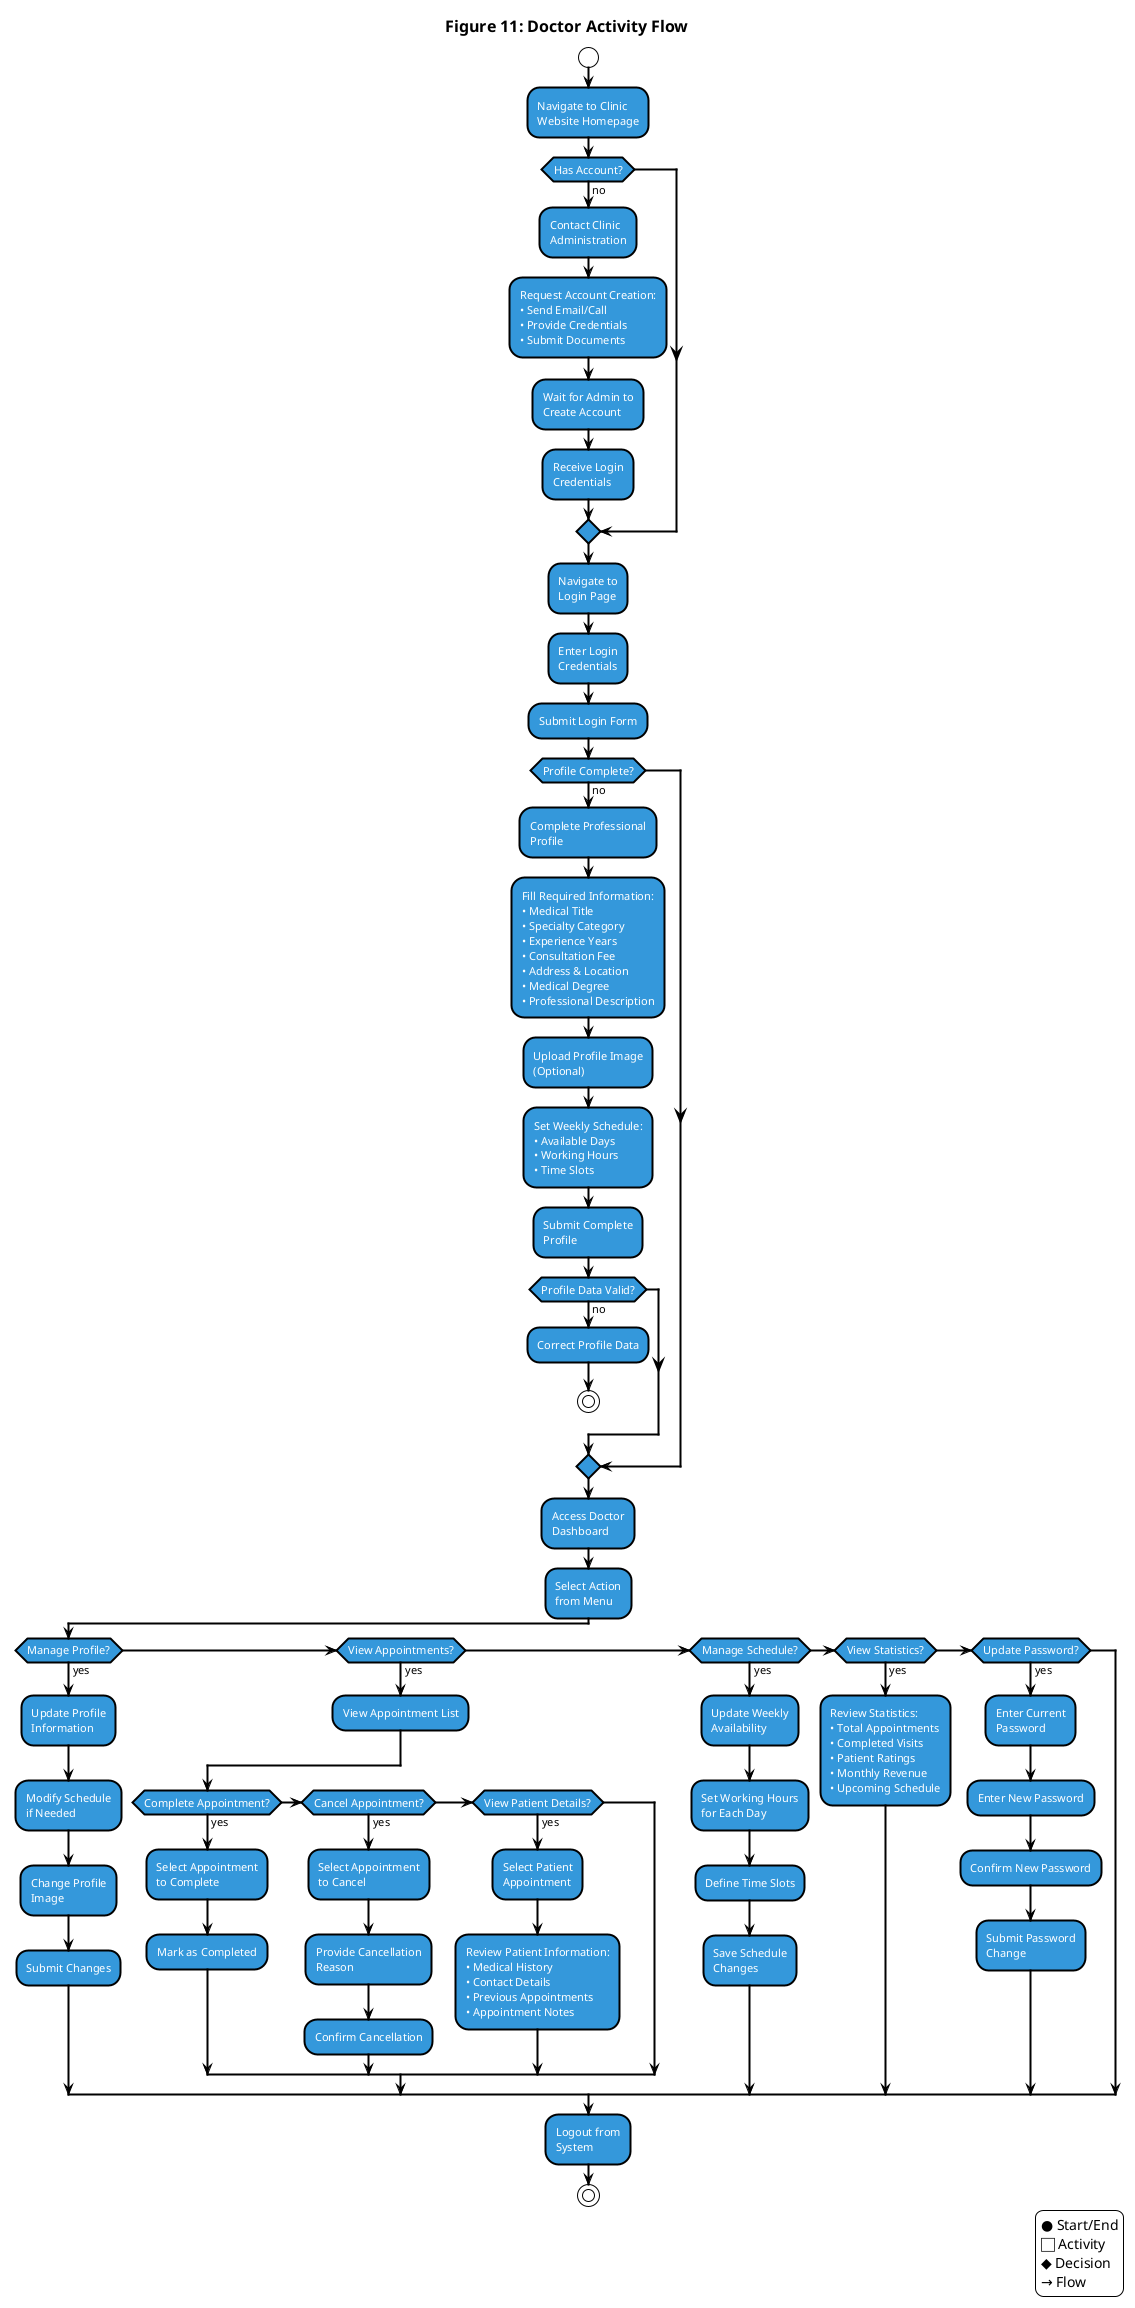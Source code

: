 @startuml Doctor_Activity_Diagrams
!theme plain
skinparam backgroundColor white
skinparam activityBorderColor black
skinparam activityBackgroundColor #3498db
skinparam startColor black
skinparam endColor black
skinparam decisionBorderColor black
skinparam decisionBackgroundColor white
skinparam arrowColor black
skinparam activityFontColor white
skinparam decisionFontColor black
skinparam activityFontSize 11
skinparam decisionFontSize 10
skinparam titleFontSize 16
skinparam titleFontColor black
skinparam activityBorderThickness 2
skinparam decisionBorderThickness 2
skinparam arrowThickness 2
skinparam shadowing false

title Figure 11: Doctor Activity Flow

start

:Navigate to Clinic\nWebsite Homepage;

if (Has Account?) then (no)
  :Contact Clinic\nAdministration;
  
  :Request Account Creation:
  • Send Email/Call
  • Provide Credentials
  • Submit Documents;
  
  :Wait for Admin to\nCreate Account;
  
  :Receive Login\nCredentials;
endif

:Navigate to\nLogin Page;

:Enter Login\nCredentials;

:Submit Login Form;

if (Profile Complete?) then (no)
  :Complete Professional\nProfile;
  
  :Fill Required Information:
  • Medical Title
  • Specialty Category
  • Experience Years
  • Consultation Fee
  • Address & Location
  • Medical Degree
  • Professional Description;
  
  :Upload Profile Image\n(Optional);
  
  :Set Weekly Schedule:
  • Available Days
  • Working Hours
  • Time Slots;
  
  :Submit Complete\nProfile;
  
  if (Profile Data Valid?) then (no)
    :Correct Profile Data;
    stop
  endif
endif

:Access Doctor\nDashboard;

:Select Action\nfrom Menu;

if (Manage Profile?) then (yes)
  :Update Profile\nInformation;
  
  :Modify Schedule\nif Needed;
  
  :Change Profile\nImage;
  
  :Submit Changes;

elseif (View Appointments?) then (yes)
  :View Appointment List;
  
  if (Complete Appointment?) then (yes)
    :Select Appointment\nto Complete;
    
    :Mark as Completed;
    
  elseif (Cancel Appointment?) then (yes)
    :Select Appointment\nto Cancel;
    
    :Provide Cancellation\nReason;
    
    :Confirm Cancellation;
    
  elseif (View Patient Details?) then (yes)
    :Select Patient\nAppointment;
    
    :Review Patient Information:
    • Medical History
    • Contact Details
    • Previous Appointments
    • Appointment Notes;
  endif

elseif (Manage Schedule?) then (yes)
  :Update Weekly\nAvailability;
  
  :Set Working Hours\nfor Each Day;
  
  :Define Time Slots;
  
  :Save Schedule\nChanges;

elseif (View Statistics?) then (yes)
  :Review Statistics:
  • Total Appointments
  • Completed Visits
  • Patient Ratings
  • Monthly Revenue
  • Upcoming Schedule;

elseif (Update Password?) then (yes)
  :Enter Current\nPassword;
  
  :Enter New Password;
  
  :Confirm New Password;
  
  :Submit Password\nChange;
endif

:Logout from\nSystem;

stop

legend right
● Start/End
⬜ Activity
◆ Decision
→ Flow
endlegend

@enduml 